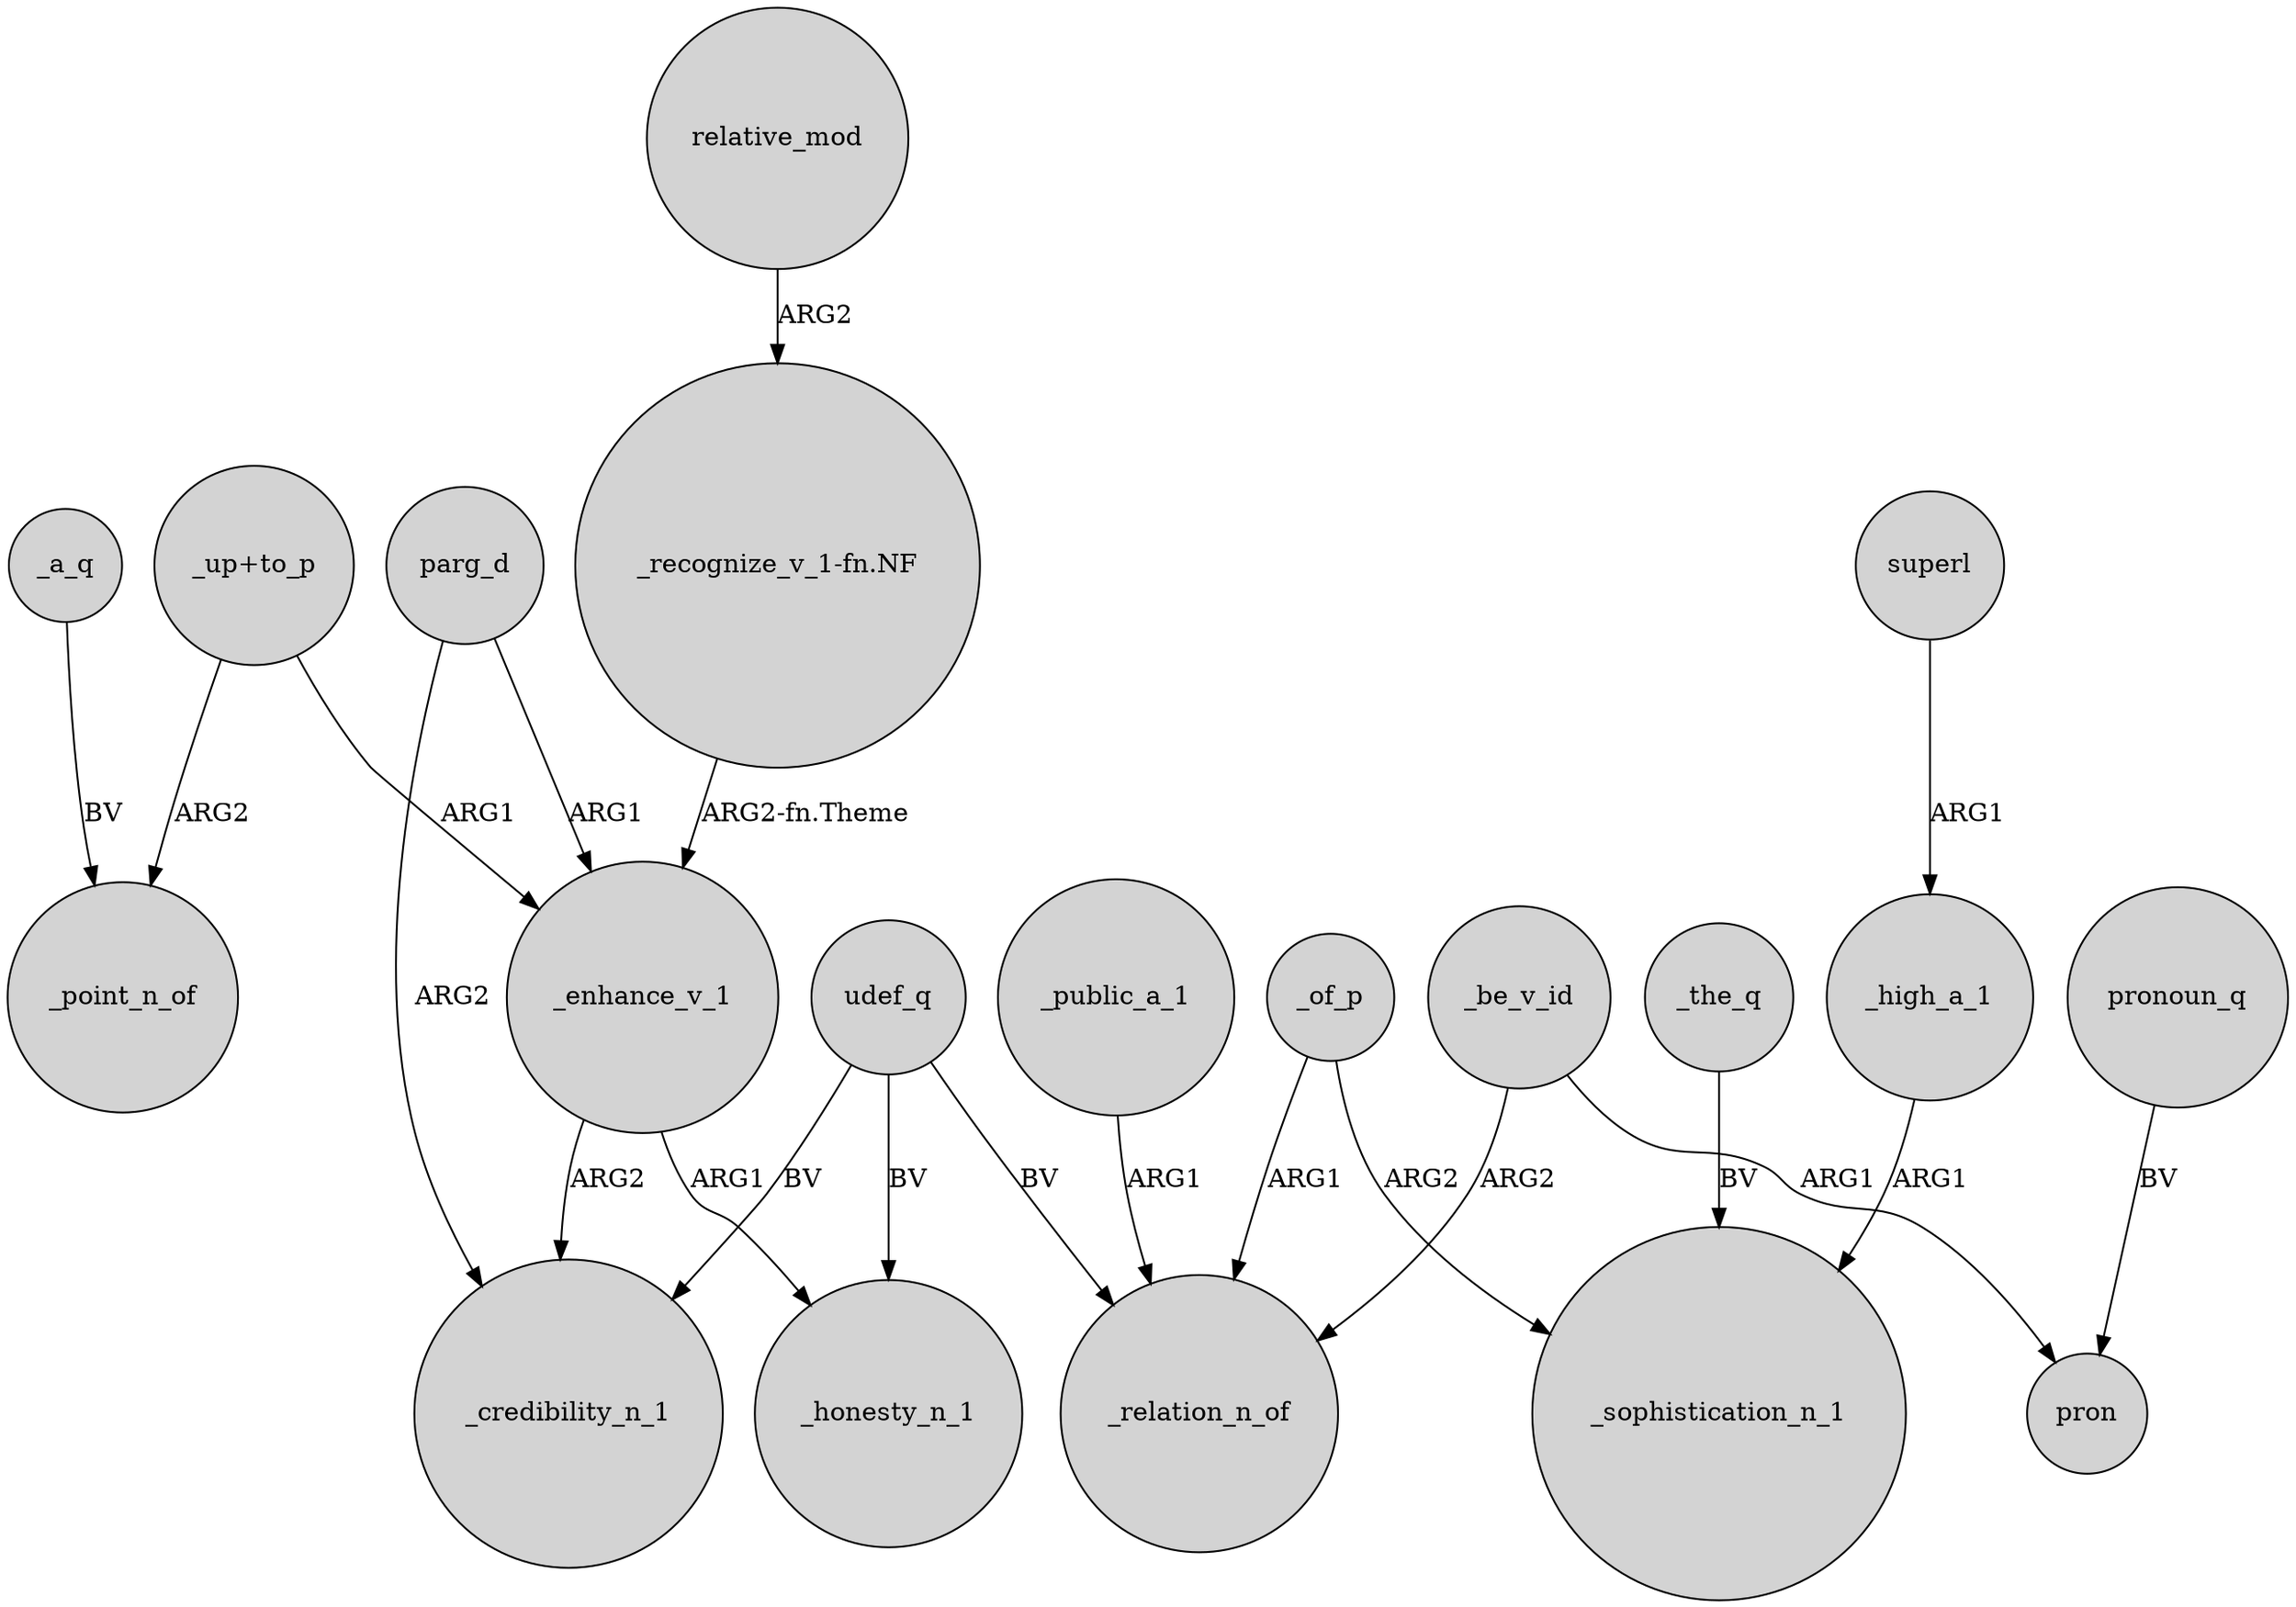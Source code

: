 digraph {
	node [shape=circle style=filled]
	"_up+to_p" -> _point_n_of [label=ARG2]
	superl -> _high_a_1 [label=ARG1]
	udef_q -> _relation_n_of [label=BV]
	_of_p -> _relation_n_of [label=ARG1]
	_public_a_1 -> _relation_n_of [label=ARG1]
	_high_a_1 -> _sophistication_n_1 [label=ARG1]
	_be_v_id -> pron [label=ARG1]
	_a_q -> _point_n_of [label=BV]
	_enhance_v_1 -> _credibility_n_1 [label=ARG2]
	_enhance_v_1 -> _honesty_n_1 [label=ARG1]
	_of_p -> _sophistication_n_1 [label=ARG2]
	udef_q -> _honesty_n_1 [label=BV]
	pronoun_q -> pron [label=BV]
	parg_d -> _enhance_v_1 [label=ARG1]
	parg_d -> _credibility_n_1 [label=ARG2]
	_be_v_id -> _relation_n_of [label=ARG2]
	"_up+to_p" -> _enhance_v_1 [label=ARG1]
	"_recognize_v_1-fn.NF" -> _enhance_v_1 [label="ARG2-fn.Theme"]
	udef_q -> _credibility_n_1 [label=BV]
	relative_mod -> "_recognize_v_1-fn.NF" [label=ARG2]
	_the_q -> _sophistication_n_1 [label=BV]
}
